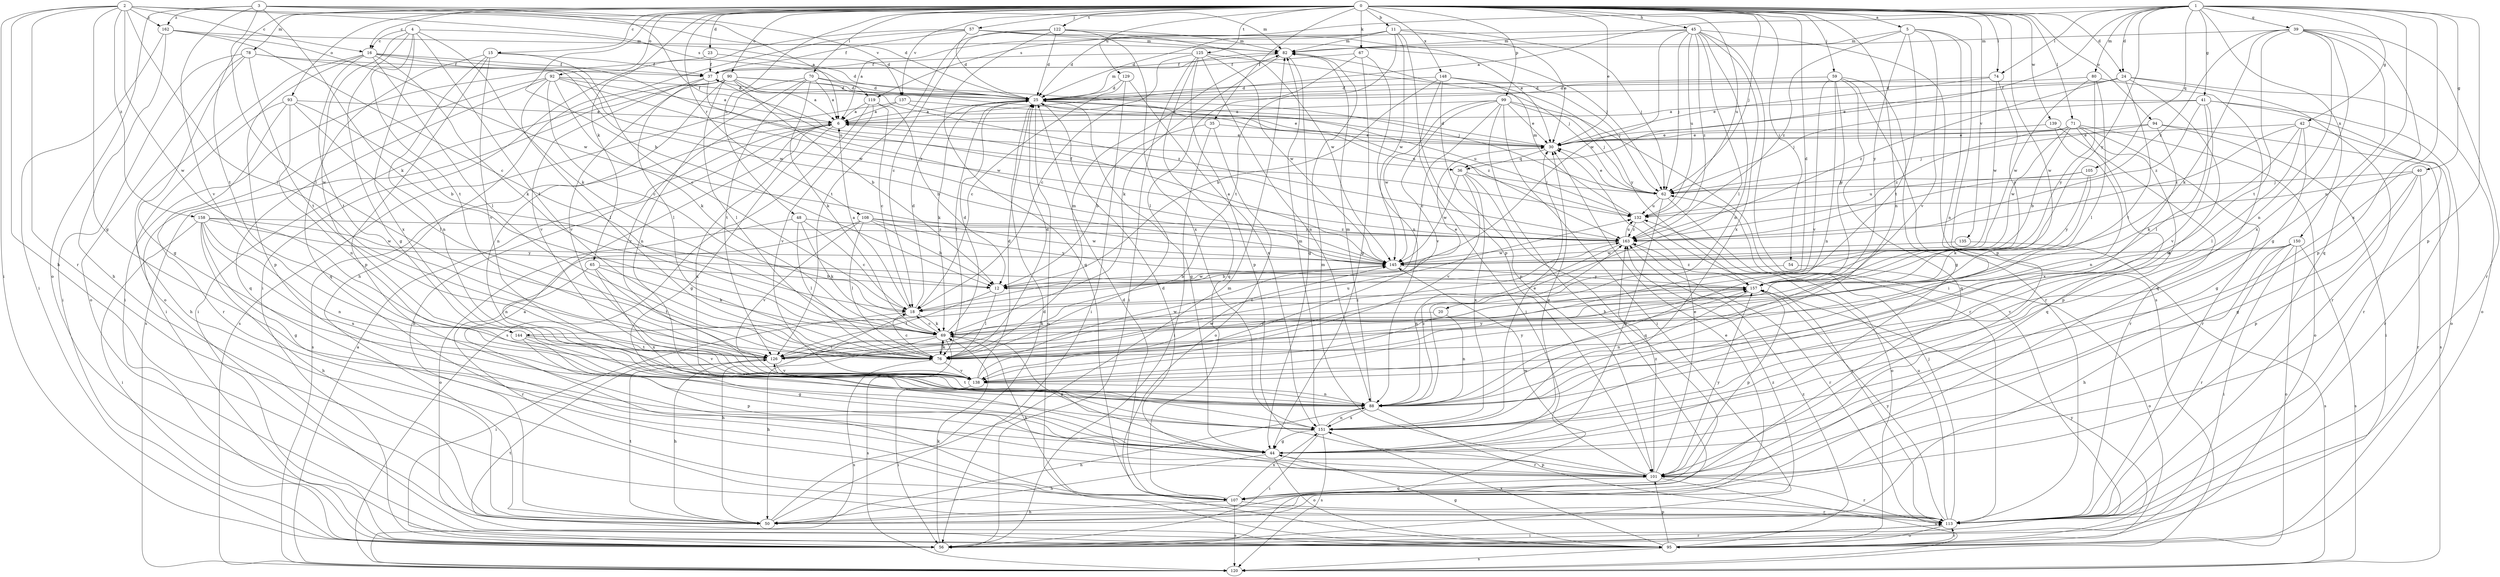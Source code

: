 strict digraph  {
0;
1;
2;
3;
4;
5;
6;
11;
12;
15;
16;
18;
20;
23;
24;
25;
30;
35;
36;
37;
39;
40;
41;
42;
44;
45;
48;
50;
54;
56;
57;
59;
62;
65;
67;
69;
70;
71;
74;
76;
78;
80;
82;
88;
90;
92;
93;
94;
95;
99;
101;
105;
107;
108;
113;
119;
120;
122;
125;
126;
129;
132;
135;
137;
138;
139;
144;
145;
148;
150;
151;
157;
158;
162;
163;
0 -> 5  [label=a];
0 -> 11  [label=b];
0 -> 12  [label=b];
0 -> 15  [label=c];
0 -> 16  [label=c];
0 -> 20  [label=d];
0 -> 23  [label=d];
0 -> 24  [label=d];
0 -> 30  [label=e];
0 -> 35  [label=f];
0 -> 45  [label=h];
0 -> 48  [label=h];
0 -> 54  [label=i];
0 -> 57  [label=j];
0 -> 59  [label=j];
0 -> 62  [label=j];
0 -> 65  [label=k];
0 -> 67  [label=k];
0 -> 70  [label=l];
0 -> 71  [label=l];
0 -> 74  [label=l];
0 -> 78  [label=m];
0 -> 88  [label=n];
0 -> 90  [label=o];
0 -> 92  [label=o];
0 -> 93  [label=o];
0 -> 94  [label=o];
0 -> 99  [label=p];
0 -> 108  [label=r];
0 -> 122  [label=t];
0 -> 125  [label=t];
0 -> 126  [label=t];
0 -> 129  [label=u];
0 -> 132  [label=u];
0 -> 135  [label=v];
0 -> 137  [label=v];
0 -> 139  [label=w];
0 -> 144  [label=w];
0 -> 148  [label=x];
1 -> 6  [label=a];
1 -> 24  [label=d];
1 -> 36  [label=f];
1 -> 39  [label=g];
1 -> 40  [label=g];
1 -> 41  [label=g];
1 -> 42  [label=g];
1 -> 74  [label=l];
1 -> 80  [label=m];
1 -> 101  [label=p];
1 -> 105  [label=q];
1 -> 107  [label=q];
1 -> 119  [label=s];
1 -> 150  [label=x];
1 -> 151  [label=x];
1 -> 157  [label=y];
2 -> 16  [label=c];
2 -> 25  [label=d];
2 -> 44  [label=g];
2 -> 50  [label=h];
2 -> 56  [label=i];
2 -> 76  [label=l];
2 -> 113  [label=r];
2 -> 119  [label=s];
2 -> 144  [label=w];
2 -> 158  [label=z];
2 -> 162  [label=z];
3 -> 6  [label=a];
3 -> 36  [label=f];
3 -> 69  [label=k];
3 -> 76  [label=l];
3 -> 82  [label=m];
3 -> 95  [label=o];
3 -> 137  [label=v];
3 -> 138  [label=v];
3 -> 162  [label=z];
4 -> 16  [label=c];
4 -> 25  [label=d];
4 -> 44  [label=g];
4 -> 69  [label=k];
4 -> 76  [label=l];
4 -> 126  [label=t];
4 -> 144  [label=w];
4 -> 151  [label=x];
5 -> 82  [label=m];
5 -> 88  [label=n];
5 -> 101  [label=p];
5 -> 126  [label=t];
5 -> 138  [label=v];
5 -> 157  [label=y];
5 -> 163  [label=z];
6 -> 30  [label=e];
6 -> 44  [label=g];
6 -> 50  [label=h];
6 -> 120  [label=s];
6 -> 151  [label=x];
11 -> 6  [label=a];
11 -> 25  [label=d];
11 -> 30  [label=e];
11 -> 62  [label=j];
11 -> 82  [label=m];
11 -> 101  [label=p];
11 -> 126  [label=t];
11 -> 145  [label=w];
12 -> 76  [label=l];
12 -> 126  [label=t];
12 -> 145  [label=w];
15 -> 18  [label=c];
15 -> 37  [label=f];
15 -> 88  [label=n];
15 -> 101  [label=p];
15 -> 107  [label=q];
15 -> 138  [label=v];
16 -> 37  [label=f];
16 -> 69  [label=k];
16 -> 76  [label=l];
16 -> 95  [label=o];
16 -> 101  [label=p];
16 -> 126  [label=t];
16 -> 132  [label=u];
16 -> 145  [label=w];
18 -> 6  [label=a];
18 -> 25  [label=d];
18 -> 30  [label=e];
18 -> 50  [label=h];
18 -> 56  [label=i];
18 -> 69  [label=k];
20 -> 69  [label=k];
20 -> 88  [label=n];
23 -> 25  [label=d];
23 -> 37  [label=f];
23 -> 56  [label=i];
24 -> 25  [label=d];
24 -> 30  [label=e];
24 -> 95  [label=o];
24 -> 113  [label=r];
24 -> 126  [label=t];
24 -> 151  [label=x];
24 -> 163  [label=z];
25 -> 6  [label=a];
25 -> 44  [label=g];
25 -> 69  [label=k];
25 -> 76  [label=l];
25 -> 82  [label=m];
25 -> 95  [label=o];
25 -> 132  [label=u];
25 -> 163  [label=z];
30 -> 25  [label=d];
30 -> 36  [label=q];
35 -> 12  [label=b];
35 -> 30  [label=e];
35 -> 56  [label=i];
35 -> 95  [label=o];
36 -> 62  [label=j];
36 -> 107  [label=q];
36 -> 138  [label=v];
36 -> 145  [label=w];
36 -> 151  [label=x];
37 -> 25  [label=d];
37 -> 76  [label=l];
37 -> 138  [label=v];
37 -> 145  [label=w];
39 -> 44  [label=g];
39 -> 69  [label=k];
39 -> 82  [label=m];
39 -> 88  [label=n];
39 -> 101  [label=p];
39 -> 113  [label=r];
39 -> 126  [label=t];
39 -> 151  [label=x];
39 -> 163  [label=z];
40 -> 44  [label=g];
40 -> 62  [label=j];
40 -> 101  [label=p];
40 -> 113  [label=r];
40 -> 132  [label=u];
41 -> 6  [label=a];
41 -> 62  [label=j];
41 -> 76  [label=l];
41 -> 95  [label=o];
41 -> 113  [label=r];
41 -> 138  [label=v];
41 -> 163  [label=z];
42 -> 30  [label=e];
42 -> 44  [label=g];
42 -> 69  [label=k];
42 -> 76  [label=l];
42 -> 113  [label=r];
42 -> 163  [label=z];
44 -> 30  [label=e];
44 -> 50  [label=h];
44 -> 95  [label=o];
44 -> 101  [label=p];
45 -> 25  [label=d];
45 -> 56  [label=i];
45 -> 62  [label=j];
45 -> 76  [label=l];
45 -> 82  [label=m];
45 -> 88  [label=n];
45 -> 120  [label=s];
45 -> 132  [label=u];
45 -> 145  [label=w];
45 -> 151  [label=x];
45 -> 163  [label=z];
48 -> 18  [label=c];
48 -> 69  [label=k];
48 -> 76  [label=l];
48 -> 95  [label=o];
48 -> 163  [label=z];
50 -> 25  [label=d];
50 -> 30  [label=e];
50 -> 82  [label=m];
50 -> 126  [label=t];
50 -> 163  [label=z];
54 -> 12  [label=b];
54 -> 95  [label=o];
56 -> 69  [label=k];
56 -> 113  [label=r];
57 -> 25  [label=d];
57 -> 30  [label=e];
57 -> 37  [label=f];
57 -> 50  [label=h];
57 -> 56  [label=i];
57 -> 62  [label=j];
57 -> 82  [label=m];
59 -> 25  [label=d];
59 -> 44  [label=g];
59 -> 88  [label=n];
59 -> 107  [label=q];
59 -> 113  [label=r];
59 -> 138  [label=v];
59 -> 157  [label=y];
62 -> 30  [label=e];
62 -> 44  [label=g];
62 -> 95  [label=o];
62 -> 132  [label=u];
65 -> 12  [label=b];
65 -> 69  [label=k];
65 -> 113  [label=r];
65 -> 126  [label=t];
65 -> 151  [label=x];
67 -> 37  [label=f];
67 -> 44  [label=g];
67 -> 76  [label=l];
67 -> 88  [label=n];
69 -> 18  [label=c];
69 -> 25  [label=d];
69 -> 44  [label=g];
69 -> 50  [label=h];
69 -> 76  [label=l];
69 -> 120  [label=s];
69 -> 126  [label=t];
70 -> 6  [label=a];
70 -> 25  [label=d];
70 -> 62  [label=j];
70 -> 69  [label=k];
70 -> 88  [label=n];
70 -> 120  [label=s];
70 -> 126  [label=t];
71 -> 12  [label=b];
71 -> 30  [label=e];
71 -> 95  [label=o];
71 -> 101  [label=p];
71 -> 107  [label=q];
71 -> 113  [label=r];
71 -> 145  [label=w];
71 -> 163  [label=z];
74 -> 25  [label=d];
74 -> 30  [label=e];
74 -> 145  [label=w];
74 -> 157  [label=y];
76 -> 18  [label=c];
76 -> 25  [label=d];
76 -> 69  [label=k];
76 -> 82  [label=m];
76 -> 120  [label=s];
76 -> 138  [label=v];
76 -> 145  [label=w];
76 -> 157  [label=y];
76 -> 163  [label=z];
78 -> 37  [label=f];
78 -> 44  [label=g];
78 -> 56  [label=i];
78 -> 95  [label=o];
78 -> 126  [label=t];
78 -> 145  [label=w];
80 -> 25  [label=d];
80 -> 76  [label=l];
80 -> 107  [label=q];
80 -> 145  [label=w];
80 -> 157  [label=y];
82 -> 37  [label=f];
82 -> 44  [label=g];
82 -> 69  [label=k];
88 -> 50  [label=h];
88 -> 82  [label=m];
88 -> 113  [label=r];
88 -> 126  [label=t];
88 -> 151  [label=x];
88 -> 163  [label=z];
90 -> 6  [label=a];
90 -> 12  [label=b];
90 -> 25  [label=d];
90 -> 30  [label=e];
90 -> 56  [label=i];
90 -> 76  [label=l];
90 -> 88  [label=n];
90 -> 120  [label=s];
90 -> 138  [label=v];
90 -> 163  [label=z];
92 -> 6  [label=a];
92 -> 18  [label=c];
92 -> 25  [label=d];
92 -> 56  [label=i];
92 -> 69  [label=k];
92 -> 76  [label=l];
92 -> 107  [label=q];
92 -> 163  [label=z];
93 -> 6  [label=a];
93 -> 12  [label=b];
93 -> 50  [label=h];
93 -> 76  [label=l];
93 -> 88  [label=n];
93 -> 113  [label=r];
94 -> 30  [label=e];
94 -> 56  [label=i];
94 -> 62  [label=j];
94 -> 120  [label=s];
94 -> 151  [label=x];
95 -> 44  [label=g];
95 -> 101  [label=p];
95 -> 113  [label=r];
95 -> 120  [label=s];
95 -> 126  [label=t];
95 -> 151  [label=x];
95 -> 157  [label=y];
95 -> 163  [label=z];
99 -> 6  [label=a];
99 -> 18  [label=c];
99 -> 30  [label=e];
99 -> 50  [label=h];
99 -> 56  [label=i];
99 -> 62  [label=j];
99 -> 113  [label=r];
99 -> 138  [label=v];
99 -> 145  [label=w];
101 -> 25  [label=d];
101 -> 30  [label=e];
101 -> 82  [label=m];
101 -> 107  [label=q];
101 -> 113  [label=r];
101 -> 120  [label=s];
101 -> 145  [label=w];
101 -> 157  [label=y];
101 -> 163  [label=z];
105 -> 62  [label=j];
105 -> 69  [label=k];
105 -> 132  [label=u];
105 -> 157  [label=y];
107 -> 6  [label=a];
107 -> 25  [label=d];
107 -> 50  [label=h];
107 -> 69  [label=k];
107 -> 113  [label=r];
107 -> 120  [label=s];
107 -> 151  [label=x];
108 -> 12  [label=b];
108 -> 76  [label=l];
108 -> 88  [label=n];
108 -> 138  [label=v];
108 -> 145  [label=w];
108 -> 157  [label=y];
108 -> 163  [label=z];
113 -> 56  [label=i];
113 -> 62  [label=j];
113 -> 95  [label=o];
113 -> 132  [label=u];
113 -> 157  [label=y];
119 -> 6  [label=a];
119 -> 12  [label=b];
119 -> 18  [label=c];
119 -> 120  [label=s];
119 -> 138  [label=v];
120 -> 6  [label=a];
122 -> 18  [label=c];
122 -> 25  [label=d];
122 -> 82  [label=m];
122 -> 107  [label=q];
122 -> 126  [label=t];
122 -> 145  [label=w];
122 -> 151  [label=x];
125 -> 18  [label=c];
125 -> 37  [label=f];
125 -> 56  [label=i];
125 -> 62  [label=j];
125 -> 88  [label=n];
125 -> 101  [label=p];
125 -> 107  [label=q];
125 -> 145  [label=w];
126 -> 50  [label=h];
126 -> 132  [label=u];
126 -> 138  [label=v];
126 -> 157  [label=y];
129 -> 18  [label=c];
129 -> 25  [label=d];
129 -> 56  [label=i];
129 -> 151  [label=x];
132 -> 82  [label=m];
132 -> 113  [label=r];
132 -> 163  [label=z];
135 -> 120  [label=s];
135 -> 145  [label=w];
137 -> 6  [label=a];
137 -> 30  [label=e];
137 -> 132  [label=u];
137 -> 138  [label=v];
138 -> 25  [label=d];
138 -> 56  [label=i];
138 -> 88  [label=n];
138 -> 145  [label=w];
138 -> 157  [label=y];
139 -> 30  [label=e];
139 -> 88  [label=n];
139 -> 113  [label=r];
144 -> 44  [label=g];
144 -> 101  [label=p];
144 -> 126  [label=t];
144 -> 138  [label=v];
145 -> 6  [label=a];
145 -> 12  [label=b];
145 -> 157  [label=y];
148 -> 12  [label=b];
148 -> 25  [label=d];
148 -> 56  [label=i];
148 -> 62  [label=j];
148 -> 101  [label=p];
148 -> 157  [label=y];
150 -> 50  [label=h];
150 -> 56  [label=i];
150 -> 95  [label=o];
150 -> 113  [label=r];
150 -> 120  [label=s];
150 -> 138  [label=v];
150 -> 145  [label=w];
151 -> 30  [label=e];
151 -> 44  [label=g];
151 -> 56  [label=i];
151 -> 82  [label=m];
151 -> 88  [label=n];
151 -> 120  [label=s];
157 -> 18  [label=c];
157 -> 88  [label=n];
157 -> 101  [label=p];
157 -> 163  [label=z];
158 -> 44  [label=g];
158 -> 50  [label=h];
158 -> 56  [label=i];
158 -> 88  [label=n];
158 -> 145  [label=w];
158 -> 151  [label=x];
158 -> 157  [label=y];
158 -> 163  [label=z];
162 -> 18  [label=c];
162 -> 50  [label=h];
162 -> 56  [label=i];
162 -> 82  [label=m];
162 -> 145  [label=w];
163 -> 37  [label=f];
163 -> 88  [label=n];
163 -> 113  [label=r];
163 -> 132  [label=u];
163 -> 145  [label=w];
}
